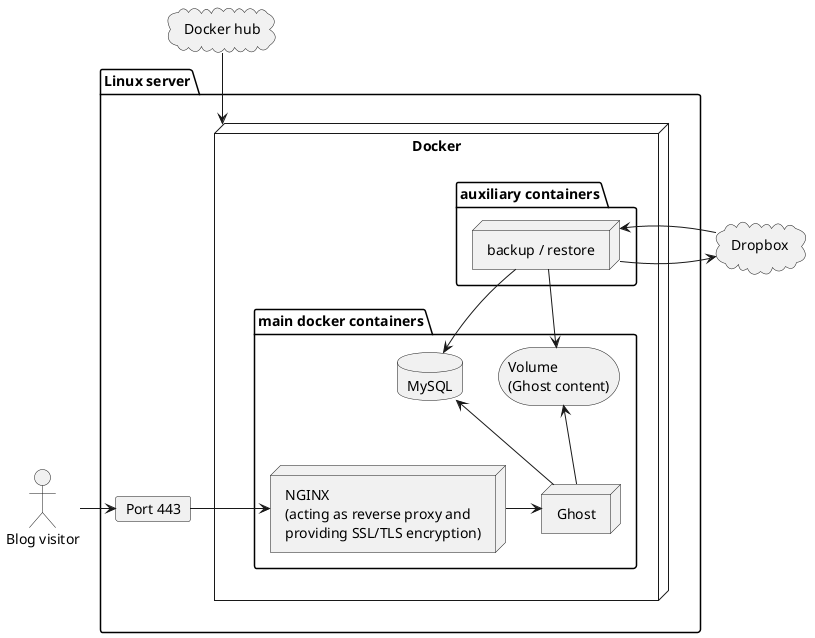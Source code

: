 @startuml
actor "Blog visitor" as actor
folder "Linux server" as server{
  card "Port 443" as ssl_port
  node "Docker" as docker_all{
    folder "main docker containers" as docker{
      node "NGINX \n(acting as reverse proxy and \nproviding SSL/TLS encryption)" as nginx
      database "MySQL" as mysql
      node "Ghost" as ghost
      storage "Volume \n(Ghost content)" as volume
    }
    folder "auxiliary containers" as aux_docker{
      node "backup / restore" as backup_cont
    }
  }
}
cloud "Dropbox" as dropbox
cloud "Docker hub" as hub


actor -right-> ssl_port
nginx -right-> ghost
ghost -up-> mysql
ghost -up-> volume
backup_cont -down-> volume
backup_cont -right-> dropbox
backup_cont -down-> mysql
dropbox -left-> backup_cont
ssl_port -right-> nginx
hub -down-> docker_all
@enduml

